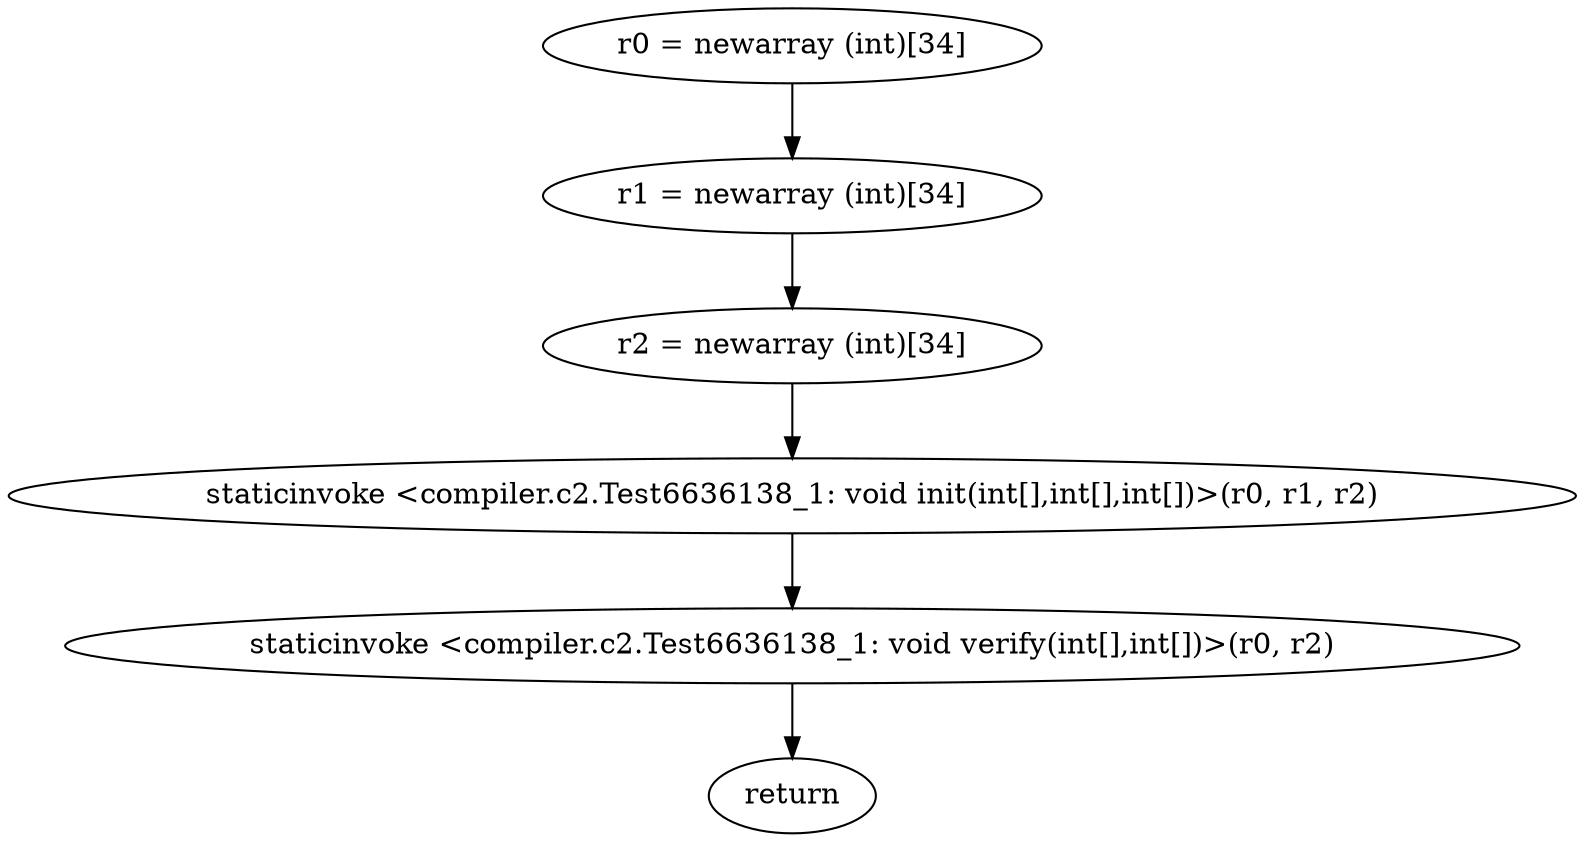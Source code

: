 digraph "unitGraph" {
    "r0 = newarray (int)[34]"
    "r1 = newarray (int)[34]"
    "r2 = newarray (int)[34]"
    "staticinvoke <compiler.c2.Test6636138_1: void init(int[],int[],int[])>(r0, r1, r2)"
    "staticinvoke <compiler.c2.Test6636138_1: void verify(int[],int[])>(r0, r2)"
    "return"
    "r0 = newarray (int)[34]"->"r1 = newarray (int)[34]";
    "r1 = newarray (int)[34]"->"r2 = newarray (int)[34]";
    "r2 = newarray (int)[34]"->"staticinvoke <compiler.c2.Test6636138_1: void init(int[],int[],int[])>(r0, r1, r2)";
    "staticinvoke <compiler.c2.Test6636138_1: void init(int[],int[],int[])>(r0, r1, r2)"->"staticinvoke <compiler.c2.Test6636138_1: void verify(int[],int[])>(r0, r2)";
    "staticinvoke <compiler.c2.Test6636138_1: void verify(int[],int[])>(r0, r2)"->"return";
}
